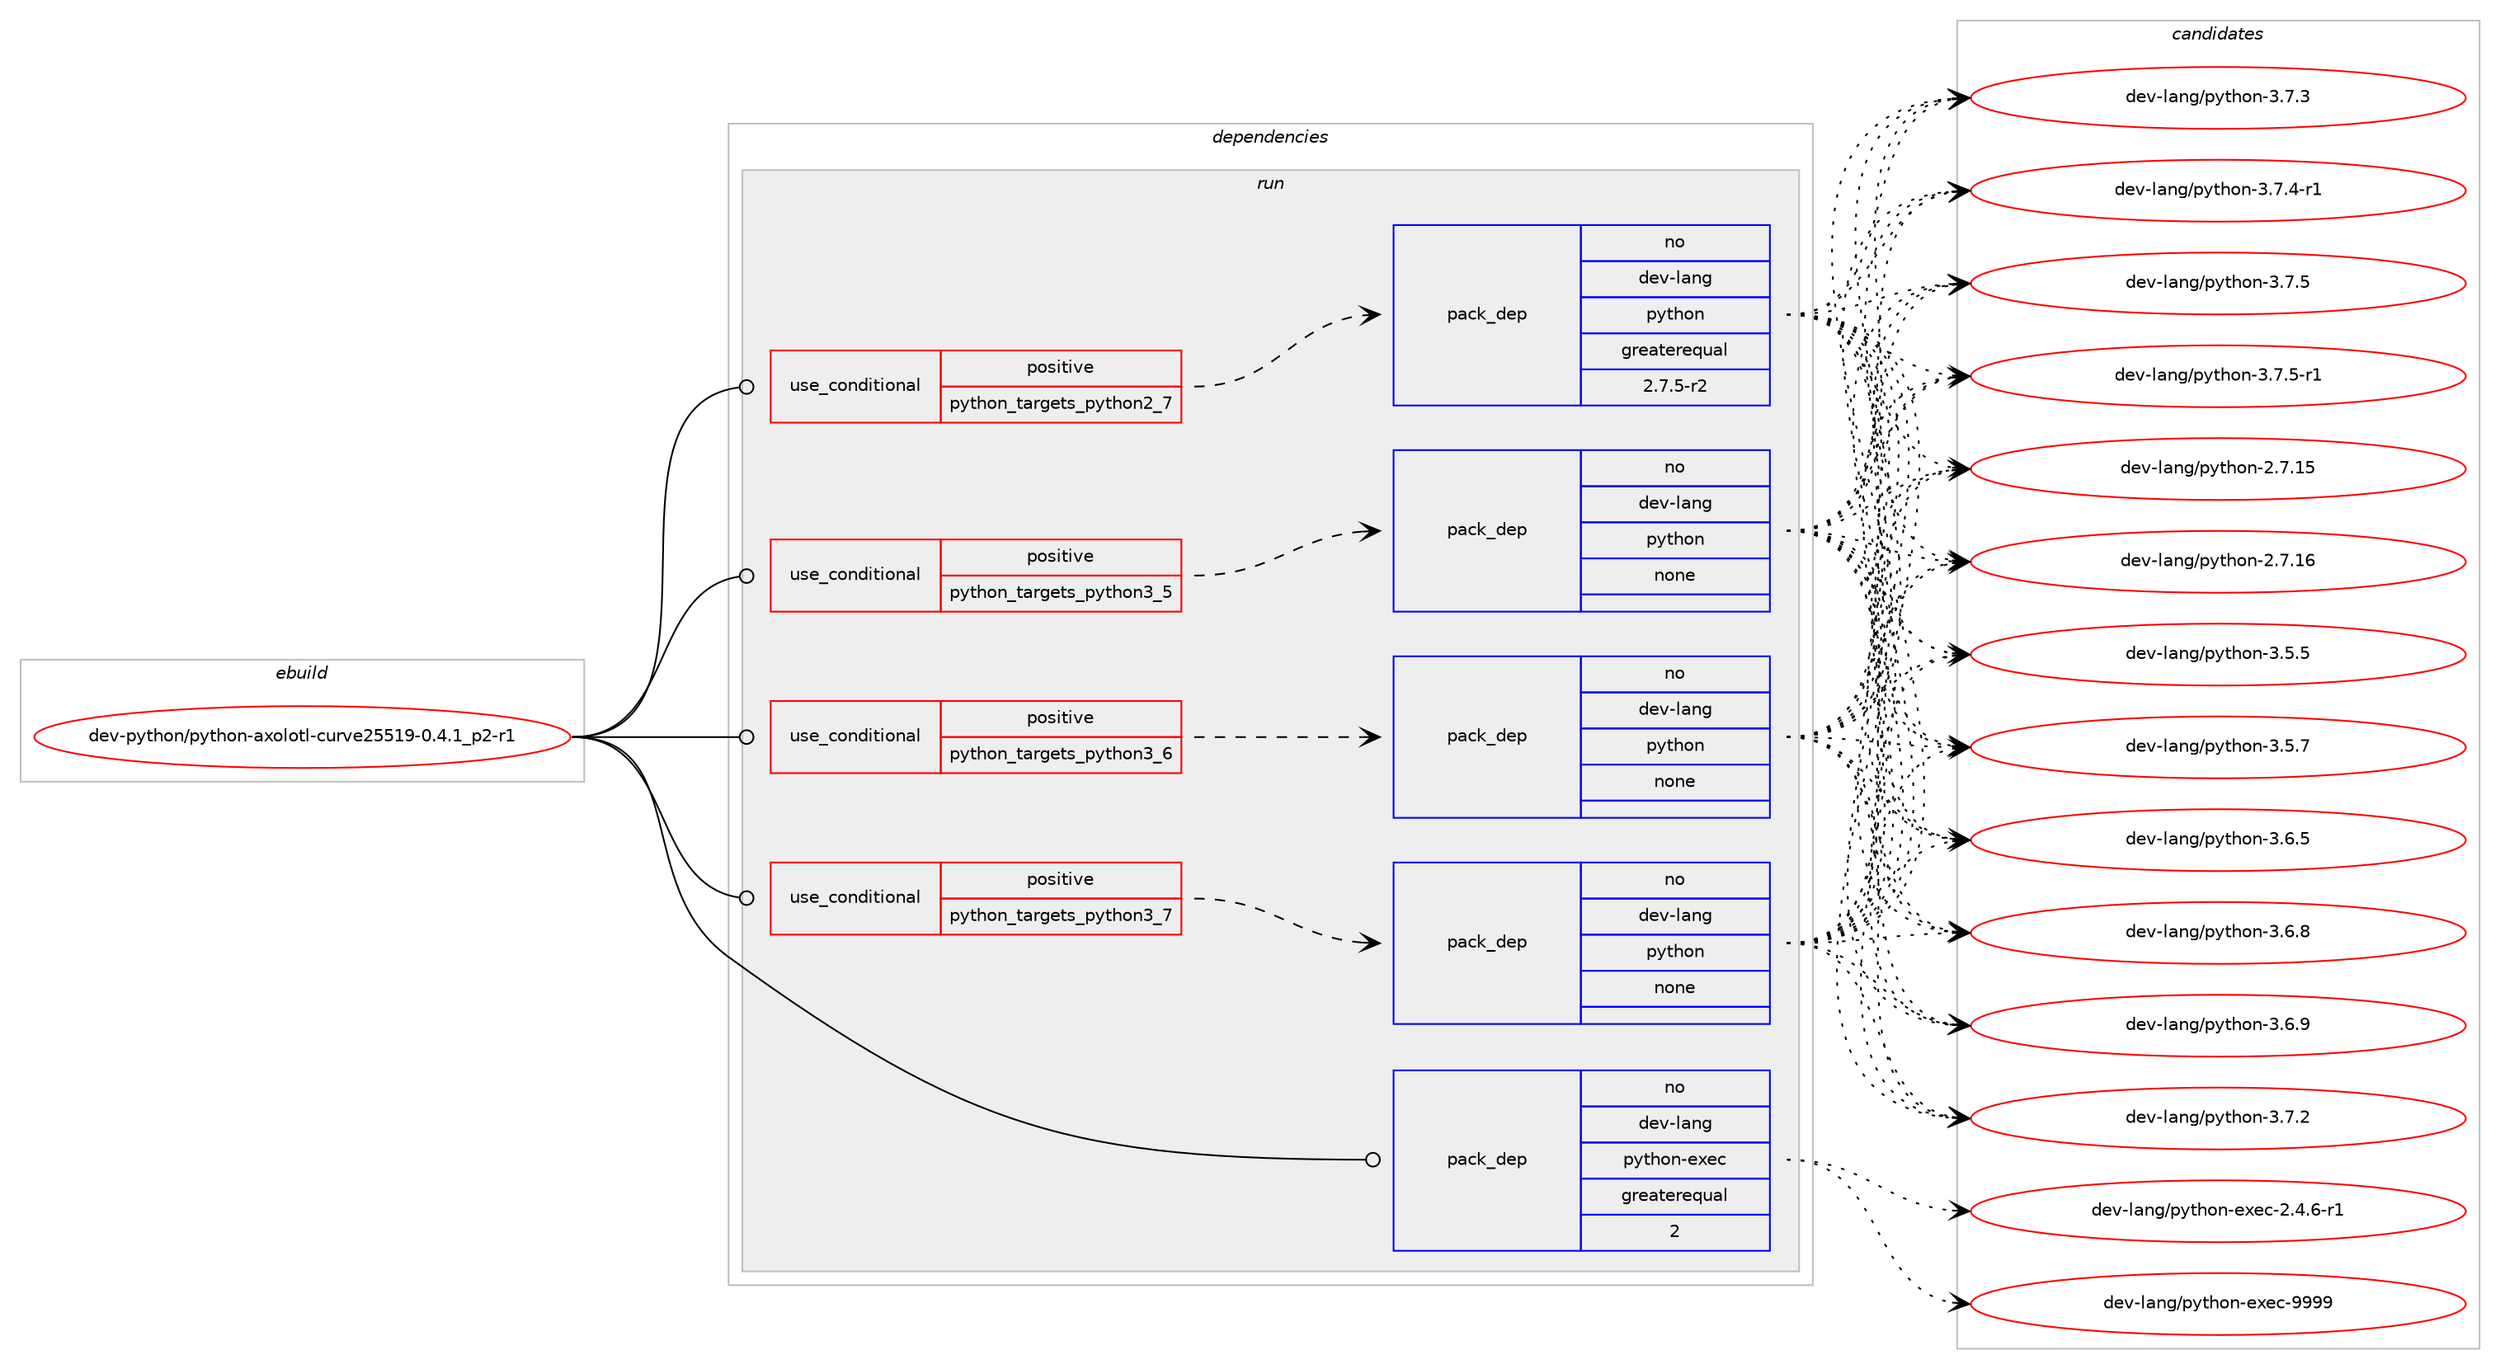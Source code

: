digraph prolog {

# *************
# Graph options
# *************

newrank=true;
concentrate=true;
compound=true;
graph [rankdir=LR,fontname=Helvetica,fontsize=10,ranksep=1.5];#, ranksep=2.5, nodesep=0.2];
edge  [arrowhead=vee];
node  [fontname=Helvetica,fontsize=10];

# **********
# The ebuild
# **********

subgraph cluster_leftcol {
color=gray;
rank=same;
label=<<i>ebuild</i>>;
id [label="dev-python/python-axolotl-curve25519-0.4.1_p2-r1", color=red, width=4, href="../dev-python/python-axolotl-curve25519-0.4.1_p2-r1.svg"];
}

# ****************
# The dependencies
# ****************

subgraph cluster_midcol {
color=gray;
label=<<i>dependencies</i>>;
subgraph cluster_compile {
fillcolor="#eeeeee";
style=filled;
label=<<i>compile</i>>;
}
subgraph cluster_compileandrun {
fillcolor="#eeeeee";
style=filled;
label=<<i>compile and run</i>>;
}
subgraph cluster_run {
fillcolor="#eeeeee";
style=filled;
label=<<i>run</i>>;
subgraph cond147282 {
dependency630134 [label=<<TABLE BORDER="0" CELLBORDER="1" CELLSPACING="0" CELLPADDING="4"><TR><TD ROWSPAN="3" CELLPADDING="10">use_conditional</TD></TR><TR><TD>positive</TD></TR><TR><TD>python_targets_python2_7</TD></TR></TABLE>>, shape=none, color=red];
subgraph pack470985 {
dependency630135 [label=<<TABLE BORDER="0" CELLBORDER="1" CELLSPACING="0" CELLPADDING="4" WIDTH="220"><TR><TD ROWSPAN="6" CELLPADDING="30">pack_dep</TD></TR><TR><TD WIDTH="110">no</TD></TR><TR><TD>dev-lang</TD></TR><TR><TD>python</TD></TR><TR><TD>greaterequal</TD></TR><TR><TD>2.7.5-r2</TD></TR></TABLE>>, shape=none, color=blue];
}
dependency630134:e -> dependency630135:w [weight=20,style="dashed",arrowhead="vee"];
}
id:e -> dependency630134:w [weight=20,style="solid",arrowhead="odot"];
subgraph cond147283 {
dependency630136 [label=<<TABLE BORDER="0" CELLBORDER="1" CELLSPACING="0" CELLPADDING="4"><TR><TD ROWSPAN="3" CELLPADDING="10">use_conditional</TD></TR><TR><TD>positive</TD></TR><TR><TD>python_targets_python3_5</TD></TR></TABLE>>, shape=none, color=red];
subgraph pack470986 {
dependency630137 [label=<<TABLE BORDER="0" CELLBORDER="1" CELLSPACING="0" CELLPADDING="4" WIDTH="220"><TR><TD ROWSPAN="6" CELLPADDING="30">pack_dep</TD></TR><TR><TD WIDTH="110">no</TD></TR><TR><TD>dev-lang</TD></TR><TR><TD>python</TD></TR><TR><TD>none</TD></TR><TR><TD></TD></TR></TABLE>>, shape=none, color=blue];
}
dependency630136:e -> dependency630137:w [weight=20,style="dashed",arrowhead="vee"];
}
id:e -> dependency630136:w [weight=20,style="solid",arrowhead="odot"];
subgraph cond147284 {
dependency630138 [label=<<TABLE BORDER="0" CELLBORDER="1" CELLSPACING="0" CELLPADDING="4"><TR><TD ROWSPAN="3" CELLPADDING="10">use_conditional</TD></TR><TR><TD>positive</TD></TR><TR><TD>python_targets_python3_6</TD></TR></TABLE>>, shape=none, color=red];
subgraph pack470987 {
dependency630139 [label=<<TABLE BORDER="0" CELLBORDER="1" CELLSPACING="0" CELLPADDING="4" WIDTH="220"><TR><TD ROWSPAN="6" CELLPADDING="30">pack_dep</TD></TR><TR><TD WIDTH="110">no</TD></TR><TR><TD>dev-lang</TD></TR><TR><TD>python</TD></TR><TR><TD>none</TD></TR><TR><TD></TD></TR></TABLE>>, shape=none, color=blue];
}
dependency630138:e -> dependency630139:w [weight=20,style="dashed",arrowhead="vee"];
}
id:e -> dependency630138:w [weight=20,style="solid",arrowhead="odot"];
subgraph cond147285 {
dependency630140 [label=<<TABLE BORDER="0" CELLBORDER="1" CELLSPACING="0" CELLPADDING="4"><TR><TD ROWSPAN="3" CELLPADDING="10">use_conditional</TD></TR><TR><TD>positive</TD></TR><TR><TD>python_targets_python3_7</TD></TR></TABLE>>, shape=none, color=red];
subgraph pack470988 {
dependency630141 [label=<<TABLE BORDER="0" CELLBORDER="1" CELLSPACING="0" CELLPADDING="4" WIDTH="220"><TR><TD ROWSPAN="6" CELLPADDING="30">pack_dep</TD></TR><TR><TD WIDTH="110">no</TD></TR><TR><TD>dev-lang</TD></TR><TR><TD>python</TD></TR><TR><TD>none</TD></TR><TR><TD></TD></TR></TABLE>>, shape=none, color=blue];
}
dependency630140:e -> dependency630141:w [weight=20,style="dashed",arrowhead="vee"];
}
id:e -> dependency630140:w [weight=20,style="solid",arrowhead="odot"];
subgraph pack470989 {
dependency630142 [label=<<TABLE BORDER="0" CELLBORDER="1" CELLSPACING="0" CELLPADDING="4" WIDTH="220"><TR><TD ROWSPAN="6" CELLPADDING="30">pack_dep</TD></TR><TR><TD WIDTH="110">no</TD></TR><TR><TD>dev-lang</TD></TR><TR><TD>python-exec</TD></TR><TR><TD>greaterequal</TD></TR><TR><TD>2</TD></TR></TABLE>>, shape=none, color=blue];
}
id:e -> dependency630142:w [weight=20,style="solid",arrowhead="odot"];
}
}

# **************
# The candidates
# **************

subgraph cluster_choices {
rank=same;
color=gray;
label=<<i>candidates</i>>;

subgraph choice470985 {
color=black;
nodesep=1;
choice10010111845108971101034711212111610411111045504655464953 [label="dev-lang/python-2.7.15", color=red, width=4,href="../dev-lang/python-2.7.15.svg"];
choice10010111845108971101034711212111610411111045504655464954 [label="dev-lang/python-2.7.16", color=red, width=4,href="../dev-lang/python-2.7.16.svg"];
choice100101118451089711010347112121116104111110455146534653 [label="dev-lang/python-3.5.5", color=red, width=4,href="../dev-lang/python-3.5.5.svg"];
choice100101118451089711010347112121116104111110455146534655 [label="dev-lang/python-3.5.7", color=red, width=4,href="../dev-lang/python-3.5.7.svg"];
choice100101118451089711010347112121116104111110455146544653 [label="dev-lang/python-3.6.5", color=red, width=4,href="../dev-lang/python-3.6.5.svg"];
choice100101118451089711010347112121116104111110455146544656 [label="dev-lang/python-3.6.8", color=red, width=4,href="../dev-lang/python-3.6.8.svg"];
choice100101118451089711010347112121116104111110455146544657 [label="dev-lang/python-3.6.9", color=red, width=4,href="../dev-lang/python-3.6.9.svg"];
choice100101118451089711010347112121116104111110455146554650 [label="dev-lang/python-3.7.2", color=red, width=4,href="../dev-lang/python-3.7.2.svg"];
choice100101118451089711010347112121116104111110455146554651 [label="dev-lang/python-3.7.3", color=red, width=4,href="../dev-lang/python-3.7.3.svg"];
choice1001011184510897110103471121211161041111104551465546524511449 [label="dev-lang/python-3.7.4-r1", color=red, width=4,href="../dev-lang/python-3.7.4-r1.svg"];
choice100101118451089711010347112121116104111110455146554653 [label="dev-lang/python-3.7.5", color=red, width=4,href="../dev-lang/python-3.7.5.svg"];
choice1001011184510897110103471121211161041111104551465546534511449 [label="dev-lang/python-3.7.5-r1", color=red, width=4,href="../dev-lang/python-3.7.5-r1.svg"];
dependency630135:e -> choice10010111845108971101034711212111610411111045504655464953:w [style=dotted,weight="100"];
dependency630135:e -> choice10010111845108971101034711212111610411111045504655464954:w [style=dotted,weight="100"];
dependency630135:e -> choice100101118451089711010347112121116104111110455146534653:w [style=dotted,weight="100"];
dependency630135:e -> choice100101118451089711010347112121116104111110455146534655:w [style=dotted,weight="100"];
dependency630135:e -> choice100101118451089711010347112121116104111110455146544653:w [style=dotted,weight="100"];
dependency630135:e -> choice100101118451089711010347112121116104111110455146544656:w [style=dotted,weight="100"];
dependency630135:e -> choice100101118451089711010347112121116104111110455146544657:w [style=dotted,weight="100"];
dependency630135:e -> choice100101118451089711010347112121116104111110455146554650:w [style=dotted,weight="100"];
dependency630135:e -> choice100101118451089711010347112121116104111110455146554651:w [style=dotted,weight="100"];
dependency630135:e -> choice1001011184510897110103471121211161041111104551465546524511449:w [style=dotted,weight="100"];
dependency630135:e -> choice100101118451089711010347112121116104111110455146554653:w [style=dotted,weight="100"];
dependency630135:e -> choice1001011184510897110103471121211161041111104551465546534511449:w [style=dotted,weight="100"];
}
subgraph choice470986 {
color=black;
nodesep=1;
choice10010111845108971101034711212111610411111045504655464953 [label="dev-lang/python-2.7.15", color=red, width=4,href="../dev-lang/python-2.7.15.svg"];
choice10010111845108971101034711212111610411111045504655464954 [label="dev-lang/python-2.7.16", color=red, width=4,href="../dev-lang/python-2.7.16.svg"];
choice100101118451089711010347112121116104111110455146534653 [label="dev-lang/python-3.5.5", color=red, width=4,href="../dev-lang/python-3.5.5.svg"];
choice100101118451089711010347112121116104111110455146534655 [label="dev-lang/python-3.5.7", color=red, width=4,href="../dev-lang/python-3.5.7.svg"];
choice100101118451089711010347112121116104111110455146544653 [label="dev-lang/python-3.6.5", color=red, width=4,href="../dev-lang/python-3.6.5.svg"];
choice100101118451089711010347112121116104111110455146544656 [label="dev-lang/python-3.6.8", color=red, width=4,href="../dev-lang/python-3.6.8.svg"];
choice100101118451089711010347112121116104111110455146544657 [label="dev-lang/python-3.6.9", color=red, width=4,href="../dev-lang/python-3.6.9.svg"];
choice100101118451089711010347112121116104111110455146554650 [label="dev-lang/python-3.7.2", color=red, width=4,href="../dev-lang/python-3.7.2.svg"];
choice100101118451089711010347112121116104111110455146554651 [label="dev-lang/python-3.7.3", color=red, width=4,href="../dev-lang/python-3.7.3.svg"];
choice1001011184510897110103471121211161041111104551465546524511449 [label="dev-lang/python-3.7.4-r1", color=red, width=4,href="../dev-lang/python-3.7.4-r1.svg"];
choice100101118451089711010347112121116104111110455146554653 [label="dev-lang/python-3.7.5", color=red, width=4,href="../dev-lang/python-3.7.5.svg"];
choice1001011184510897110103471121211161041111104551465546534511449 [label="dev-lang/python-3.7.5-r1", color=red, width=4,href="../dev-lang/python-3.7.5-r1.svg"];
dependency630137:e -> choice10010111845108971101034711212111610411111045504655464953:w [style=dotted,weight="100"];
dependency630137:e -> choice10010111845108971101034711212111610411111045504655464954:w [style=dotted,weight="100"];
dependency630137:e -> choice100101118451089711010347112121116104111110455146534653:w [style=dotted,weight="100"];
dependency630137:e -> choice100101118451089711010347112121116104111110455146534655:w [style=dotted,weight="100"];
dependency630137:e -> choice100101118451089711010347112121116104111110455146544653:w [style=dotted,weight="100"];
dependency630137:e -> choice100101118451089711010347112121116104111110455146544656:w [style=dotted,weight="100"];
dependency630137:e -> choice100101118451089711010347112121116104111110455146544657:w [style=dotted,weight="100"];
dependency630137:e -> choice100101118451089711010347112121116104111110455146554650:w [style=dotted,weight="100"];
dependency630137:e -> choice100101118451089711010347112121116104111110455146554651:w [style=dotted,weight="100"];
dependency630137:e -> choice1001011184510897110103471121211161041111104551465546524511449:w [style=dotted,weight="100"];
dependency630137:e -> choice100101118451089711010347112121116104111110455146554653:w [style=dotted,weight="100"];
dependency630137:e -> choice1001011184510897110103471121211161041111104551465546534511449:w [style=dotted,weight="100"];
}
subgraph choice470987 {
color=black;
nodesep=1;
choice10010111845108971101034711212111610411111045504655464953 [label="dev-lang/python-2.7.15", color=red, width=4,href="../dev-lang/python-2.7.15.svg"];
choice10010111845108971101034711212111610411111045504655464954 [label="dev-lang/python-2.7.16", color=red, width=4,href="../dev-lang/python-2.7.16.svg"];
choice100101118451089711010347112121116104111110455146534653 [label="dev-lang/python-3.5.5", color=red, width=4,href="../dev-lang/python-3.5.5.svg"];
choice100101118451089711010347112121116104111110455146534655 [label="dev-lang/python-3.5.7", color=red, width=4,href="../dev-lang/python-3.5.7.svg"];
choice100101118451089711010347112121116104111110455146544653 [label="dev-lang/python-3.6.5", color=red, width=4,href="../dev-lang/python-3.6.5.svg"];
choice100101118451089711010347112121116104111110455146544656 [label="dev-lang/python-3.6.8", color=red, width=4,href="../dev-lang/python-3.6.8.svg"];
choice100101118451089711010347112121116104111110455146544657 [label="dev-lang/python-3.6.9", color=red, width=4,href="../dev-lang/python-3.6.9.svg"];
choice100101118451089711010347112121116104111110455146554650 [label="dev-lang/python-3.7.2", color=red, width=4,href="../dev-lang/python-3.7.2.svg"];
choice100101118451089711010347112121116104111110455146554651 [label="dev-lang/python-3.7.3", color=red, width=4,href="../dev-lang/python-3.7.3.svg"];
choice1001011184510897110103471121211161041111104551465546524511449 [label="dev-lang/python-3.7.4-r1", color=red, width=4,href="../dev-lang/python-3.7.4-r1.svg"];
choice100101118451089711010347112121116104111110455146554653 [label="dev-lang/python-3.7.5", color=red, width=4,href="../dev-lang/python-3.7.5.svg"];
choice1001011184510897110103471121211161041111104551465546534511449 [label="dev-lang/python-3.7.5-r1", color=red, width=4,href="../dev-lang/python-3.7.5-r1.svg"];
dependency630139:e -> choice10010111845108971101034711212111610411111045504655464953:w [style=dotted,weight="100"];
dependency630139:e -> choice10010111845108971101034711212111610411111045504655464954:w [style=dotted,weight="100"];
dependency630139:e -> choice100101118451089711010347112121116104111110455146534653:w [style=dotted,weight="100"];
dependency630139:e -> choice100101118451089711010347112121116104111110455146534655:w [style=dotted,weight="100"];
dependency630139:e -> choice100101118451089711010347112121116104111110455146544653:w [style=dotted,weight="100"];
dependency630139:e -> choice100101118451089711010347112121116104111110455146544656:w [style=dotted,weight="100"];
dependency630139:e -> choice100101118451089711010347112121116104111110455146544657:w [style=dotted,weight="100"];
dependency630139:e -> choice100101118451089711010347112121116104111110455146554650:w [style=dotted,weight="100"];
dependency630139:e -> choice100101118451089711010347112121116104111110455146554651:w [style=dotted,weight="100"];
dependency630139:e -> choice1001011184510897110103471121211161041111104551465546524511449:w [style=dotted,weight="100"];
dependency630139:e -> choice100101118451089711010347112121116104111110455146554653:w [style=dotted,weight="100"];
dependency630139:e -> choice1001011184510897110103471121211161041111104551465546534511449:w [style=dotted,weight="100"];
}
subgraph choice470988 {
color=black;
nodesep=1;
choice10010111845108971101034711212111610411111045504655464953 [label="dev-lang/python-2.7.15", color=red, width=4,href="../dev-lang/python-2.7.15.svg"];
choice10010111845108971101034711212111610411111045504655464954 [label="dev-lang/python-2.7.16", color=red, width=4,href="../dev-lang/python-2.7.16.svg"];
choice100101118451089711010347112121116104111110455146534653 [label="dev-lang/python-3.5.5", color=red, width=4,href="../dev-lang/python-3.5.5.svg"];
choice100101118451089711010347112121116104111110455146534655 [label="dev-lang/python-3.5.7", color=red, width=4,href="../dev-lang/python-3.5.7.svg"];
choice100101118451089711010347112121116104111110455146544653 [label="dev-lang/python-3.6.5", color=red, width=4,href="../dev-lang/python-3.6.5.svg"];
choice100101118451089711010347112121116104111110455146544656 [label="dev-lang/python-3.6.8", color=red, width=4,href="../dev-lang/python-3.6.8.svg"];
choice100101118451089711010347112121116104111110455146544657 [label="dev-lang/python-3.6.9", color=red, width=4,href="../dev-lang/python-3.6.9.svg"];
choice100101118451089711010347112121116104111110455146554650 [label="dev-lang/python-3.7.2", color=red, width=4,href="../dev-lang/python-3.7.2.svg"];
choice100101118451089711010347112121116104111110455146554651 [label="dev-lang/python-3.7.3", color=red, width=4,href="../dev-lang/python-3.7.3.svg"];
choice1001011184510897110103471121211161041111104551465546524511449 [label="dev-lang/python-3.7.4-r1", color=red, width=4,href="../dev-lang/python-3.7.4-r1.svg"];
choice100101118451089711010347112121116104111110455146554653 [label="dev-lang/python-3.7.5", color=red, width=4,href="../dev-lang/python-3.7.5.svg"];
choice1001011184510897110103471121211161041111104551465546534511449 [label="dev-lang/python-3.7.5-r1", color=red, width=4,href="../dev-lang/python-3.7.5-r1.svg"];
dependency630141:e -> choice10010111845108971101034711212111610411111045504655464953:w [style=dotted,weight="100"];
dependency630141:e -> choice10010111845108971101034711212111610411111045504655464954:w [style=dotted,weight="100"];
dependency630141:e -> choice100101118451089711010347112121116104111110455146534653:w [style=dotted,weight="100"];
dependency630141:e -> choice100101118451089711010347112121116104111110455146534655:w [style=dotted,weight="100"];
dependency630141:e -> choice100101118451089711010347112121116104111110455146544653:w [style=dotted,weight="100"];
dependency630141:e -> choice100101118451089711010347112121116104111110455146544656:w [style=dotted,weight="100"];
dependency630141:e -> choice100101118451089711010347112121116104111110455146544657:w [style=dotted,weight="100"];
dependency630141:e -> choice100101118451089711010347112121116104111110455146554650:w [style=dotted,weight="100"];
dependency630141:e -> choice100101118451089711010347112121116104111110455146554651:w [style=dotted,weight="100"];
dependency630141:e -> choice1001011184510897110103471121211161041111104551465546524511449:w [style=dotted,weight="100"];
dependency630141:e -> choice100101118451089711010347112121116104111110455146554653:w [style=dotted,weight="100"];
dependency630141:e -> choice1001011184510897110103471121211161041111104551465546534511449:w [style=dotted,weight="100"];
}
subgraph choice470989 {
color=black;
nodesep=1;
choice10010111845108971101034711212111610411111045101120101994550465246544511449 [label="dev-lang/python-exec-2.4.6-r1", color=red, width=4,href="../dev-lang/python-exec-2.4.6-r1.svg"];
choice10010111845108971101034711212111610411111045101120101994557575757 [label="dev-lang/python-exec-9999", color=red, width=4,href="../dev-lang/python-exec-9999.svg"];
dependency630142:e -> choice10010111845108971101034711212111610411111045101120101994550465246544511449:w [style=dotted,weight="100"];
dependency630142:e -> choice10010111845108971101034711212111610411111045101120101994557575757:w [style=dotted,weight="100"];
}
}

}
